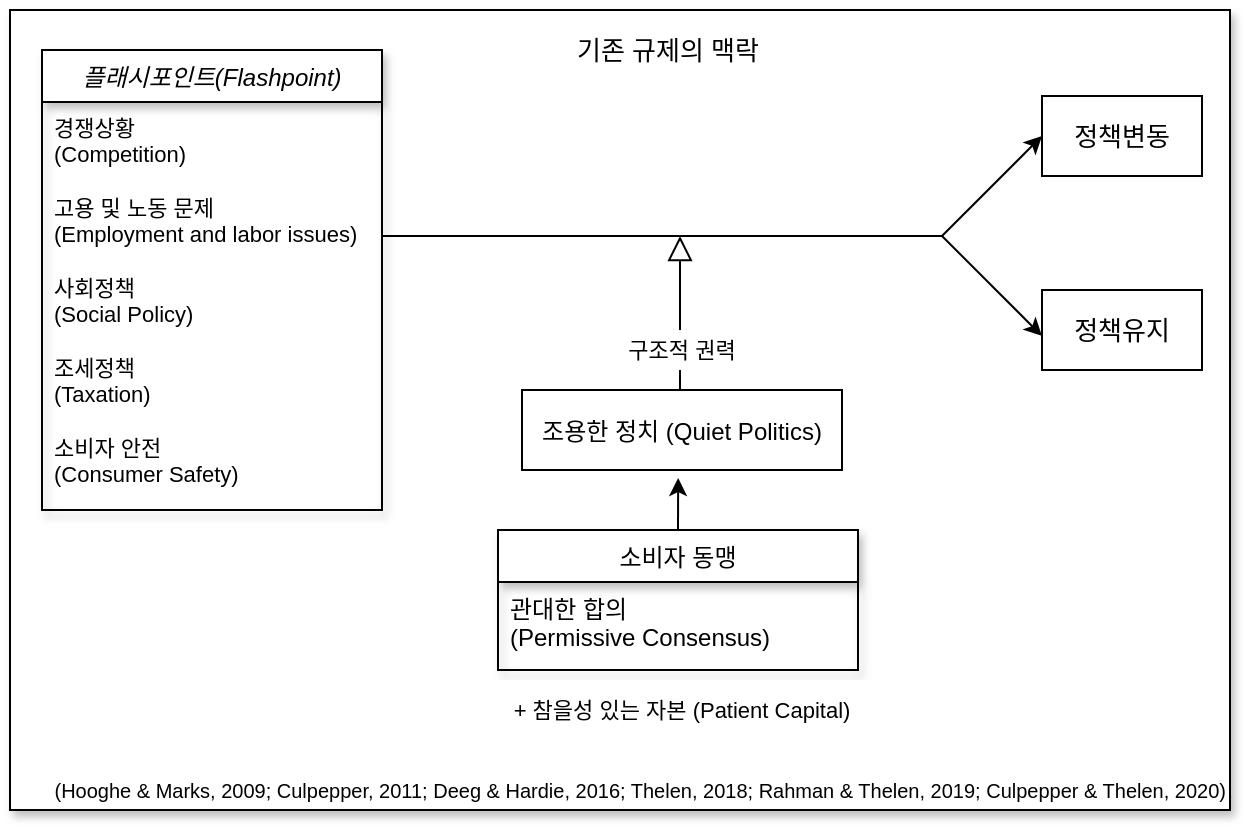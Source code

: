 <mxfile version="15.0.3" type="github">
  <diagram id="C5RBs43oDa-KdzZeNtuy" name="Page-1">
    <mxGraphModel dx="626" dy="870" grid="1" gridSize="10" guides="1" tooltips="1" connect="1" arrows="0" fold="1" page="1" pageScale="1" pageWidth="827" pageHeight="1169" math="0" shadow="0">
      <root>
        <mxCell id="WIyWlLk6GJQsqaUBKTNV-0" />
        <mxCell id="WIyWlLk6GJQsqaUBKTNV-1" parent="WIyWlLk6GJQsqaUBKTNV-0" />
        <mxCell id="w3E9dVgiMMOQhc6MH-Mk-22" value="" style="rounded=0;whiteSpace=wrap;html=1;shadow=1;" parent="WIyWlLk6GJQsqaUBKTNV-1" vertex="1">
          <mxGeometry x="566" y="182" width="120" height="120" as="geometry" />
        </mxCell>
        <mxCell id="w3E9dVgiMMOQhc6MH-Mk-11" value="" style="rounded=0;whiteSpace=wrap;html=1;shadow=1;" parent="WIyWlLk6GJQsqaUBKTNV-1" vertex="1">
          <mxGeometry x="80" y="130" width="610" height="400" as="geometry" />
        </mxCell>
        <mxCell id="zkfFHV4jXpPFQw0GAbJ--0" value="플래시포인트(Flashpoint)" style="swimlane;fontStyle=2;align=center;verticalAlign=top;childLayout=stackLayout;horizontal=1;startSize=26;horizontalStack=0;resizeParent=1;resizeLast=0;collapsible=1;marginBottom=0;rounded=0;shadow=1;strokeWidth=1;" parent="WIyWlLk6GJQsqaUBKTNV-1" vertex="1">
          <mxGeometry x="96" y="150" width="170" height="230" as="geometry">
            <mxRectangle x="230" y="140" width="160" height="26" as="alternateBounds" />
          </mxGeometry>
        </mxCell>
        <mxCell id="zkfFHV4jXpPFQw0GAbJ--3" value="경쟁상황&#xa;(Competition)&#xa;  " style="text;align=left;verticalAlign=top;spacingLeft=4;spacingRight=4;overflow=hidden;rotatable=0;points=[[0,0.5],[1,0.5]];portConstraint=eastwest;rounded=0;shadow=0;html=0;fontSize=11;" parent="zkfFHV4jXpPFQw0GAbJ--0" vertex="1">
          <mxGeometry y="26" width="170" height="40" as="geometry" />
        </mxCell>
        <mxCell id="EzcqmgJS1WTd6N7jMlVd-2" value="고용 및 노동 문제&#xa;(Employment and labor issues) &#xa;&#xa;  " style="text;align=left;verticalAlign=top;spacingLeft=4;spacingRight=4;overflow=hidden;rotatable=0;points=[[0,0.5],[1,0.5]];portConstraint=eastwest;rounded=0;shadow=0;html=0;fontSize=11;" parent="zkfFHV4jXpPFQw0GAbJ--0" vertex="1">
          <mxGeometry y="66" width="170" height="40" as="geometry" />
        </mxCell>
        <mxCell id="EzcqmgJS1WTd6N7jMlVd-3" value="사회정책&#xa;(Social Policy)&#xa;  " style="text;align=left;verticalAlign=top;spacingLeft=4;spacingRight=4;overflow=hidden;rotatable=0;points=[[0,0.5],[1,0.5]];portConstraint=eastwest;rounded=0;shadow=0;html=0;fontSize=11;" parent="zkfFHV4jXpPFQw0GAbJ--0" vertex="1">
          <mxGeometry y="106" width="170" height="40" as="geometry" />
        </mxCell>
        <mxCell id="vy29vKmLj2PnBI8RWHAx-0" value="조세정책&#xa;(Taxation)&#xa;  " style="text;align=left;verticalAlign=top;spacingLeft=4;spacingRight=4;overflow=hidden;rotatable=0;points=[[0,0.5],[1,0.5]];portConstraint=eastwest;rounded=0;shadow=0;html=0;fontSize=11;" parent="zkfFHV4jXpPFQw0GAbJ--0" vertex="1">
          <mxGeometry y="146" width="170" height="40" as="geometry" />
        </mxCell>
        <mxCell id="vy29vKmLj2PnBI8RWHAx-1" value="소비자 안전&#xa;(Consumer Safety)&#xa;  " style="text;align=left;verticalAlign=top;spacingLeft=4;spacingRight=4;overflow=hidden;rotatable=0;points=[[0,0.5],[1,0.5]];portConstraint=eastwest;rounded=0;shadow=0;html=0;fontSize=11;" parent="zkfFHV4jXpPFQw0GAbJ--0" vertex="1">
          <mxGeometry y="186" width="170" height="40" as="geometry" />
        </mxCell>
        <mxCell id="zkfFHV4jXpPFQw0GAbJ--16" value="" style="endArrow=block;endSize=10;endFill=0;shadow=0;strokeWidth=1;rounded=0;edgeStyle=elbowEdgeStyle;elbow=vertical;" parent="WIyWlLk6GJQsqaUBKTNV-1" edge="1">
          <mxGeometry width="160" relative="1" as="geometry">
            <mxPoint x="415" y="320" as="sourcePoint" />
            <mxPoint x="415" y="243" as="targetPoint" />
            <Array as="points">
              <mxPoint x="406" y="260" />
              <mxPoint x="416" y="283" />
              <mxPoint x="536" y="313" />
              <mxPoint x="266" y="327" />
            </Array>
          </mxGeometry>
        </mxCell>
        <mxCell id="zkfFHV4jXpPFQw0GAbJ--26" value="" style="endArrow=none;shadow=0;strokeWidth=1;rounded=0;endFill=0;edgeStyle=elbowEdgeStyle;elbow=vertical;exitX=1;exitY=0.5;exitDx=0;exitDy=0;" parent="WIyWlLk6GJQsqaUBKTNV-1" source="zkfFHV4jXpPFQw0GAbJ--3" edge="1">
          <mxGeometry x="0.5" y="41" relative="1" as="geometry">
            <mxPoint x="316" y="243" as="sourcePoint" />
            <mxPoint x="546" y="243" as="targetPoint" />
            <mxPoint x="-40" y="32" as="offset" />
            <Array as="points">
              <mxPoint x="556" y="243" />
              <mxPoint x="556" y="243" />
              <mxPoint x="356" y="243" />
              <mxPoint x="476" y="233" />
              <mxPoint x="456" y="203" />
              <mxPoint x="406" y="223" />
            </Array>
          </mxGeometry>
        </mxCell>
        <mxCell id="w3E9dVgiMMOQhc6MH-Mk-12" value="기존 규제의 맥락" style="text;html=1;strokeColor=none;fillColor=none;align=center;verticalAlign=middle;whiteSpace=wrap;rounded=0;shadow=1;fontSize=13;" parent="WIyWlLk6GJQsqaUBKTNV-1" vertex="1">
          <mxGeometry x="336" y="140" width="146" height="20" as="geometry" />
        </mxCell>
        <mxCell id="2KdRaOTVSJRUHwjdZnCR-1" value="구조적 권력" style="text;html=1;align=center;verticalAlign=middle;whiteSpace=wrap;rounded=0;fontSize=11;fillColor=#ffffff;" parent="WIyWlLk6GJQsqaUBKTNV-1" vertex="1">
          <mxGeometry x="376" y="290" width="80" height="20" as="geometry" />
        </mxCell>
        <mxCell id="2KdRaOTVSJRUHwjdZnCR-3" value="소비자 동맹" style="swimlane;fontStyle=0;align=center;verticalAlign=top;childLayout=stackLayout;horizontal=1;startSize=26;horizontalStack=0;resizeParent=1;resizeLast=0;collapsible=1;marginBottom=0;rounded=0;shadow=1;strokeWidth=1;" parent="WIyWlLk6GJQsqaUBKTNV-1" vertex="1">
          <mxGeometry x="324" y="390" width="180" height="70" as="geometry">
            <mxRectangle x="340" y="380" width="170" height="26" as="alternateBounds" />
          </mxGeometry>
        </mxCell>
        <mxCell id="2KdRaOTVSJRUHwjdZnCR-4" value="관대한 합의&#xa;(Permissive Consensus)&#xa;" style="text;align=left;verticalAlign=top;spacingLeft=4;spacingRight=4;overflow=hidden;rotatable=0;points=[[0,0.5],[1,0.5]];portConstraint=eastwest;" parent="2KdRaOTVSJRUHwjdZnCR-3" vertex="1">
          <mxGeometry y="26" width="180" height="44" as="geometry" />
        </mxCell>
        <mxCell id="2KdRaOTVSJRUHwjdZnCR-8" value="" style="rounded=0;whiteSpace=wrap;html=1;fontSize=11;fillColor=#ffffff;align=left;verticalAlign=bottom;" parent="WIyWlLk6GJQsqaUBKTNV-1" vertex="1">
          <mxGeometry x="336" y="320" width="160" height="40" as="geometry" />
        </mxCell>
        <mxCell id="2KdRaOTVSJRUHwjdZnCR-6" value="조용한 정치 (Quiet Politics)" style="text;align=center;verticalAlign=middle;spacingLeft=4;spacingRight=4;overflow=hidden;rotatable=0;points=[[0,0.5],[1,0.5]];portConstraint=eastwest;" parent="WIyWlLk6GJQsqaUBKTNV-1" vertex="1">
          <mxGeometry x="336" y="320" width="160" height="40" as="geometry" />
        </mxCell>
        <mxCell id="2KdRaOTVSJRUHwjdZnCR-12" value="" style="endArrow=classic;html=1;fontSize=13;exitX=0.5;exitY=0;exitDx=0;exitDy=0;entryX=0.488;entryY=1.1;entryDx=0;entryDy=0;entryPerimeter=0;" parent="WIyWlLk6GJQsqaUBKTNV-1" edge="1" target="2KdRaOTVSJRUHwjdZnCR-6" source="2KdRaOTVSJRUHwjdZnCR-3">
          <mxGeometry width="50" height="50" relative="1" as="geometry">
            <mxPoint x="385" y="409" as="sourcePoint" />
            <mxPoint x="414" y="380" as="targetPoint" />
          </mxGeometry>
        </mxCell>
        <mxCell id="2KdRaOTVSJRUHwjdZnCR-17" value="정책변동" style="text;html=1;align=center;verticalAlign=middle;whiteSpace=wrap;rounded=0;fontSize=13;strokeColor=#000000;fillColor=#ffffff;" parent="WIyWlLk6GJQsqaUBKTNV-1" vertex="1">
          <mxGeometry x="596" y="173" width="80" height="40" as="geometry" />
        </mxCell>
        <mxCell id="2KdRaOTVSJRUHwjdZnCR-19" value="정책유지" style="text;html=1;align=center;verticalAlign=middle;whiteSpace=wrap;rounded=0;fontSize=13;strokeColor=#000000;fillColor=#ffffff;" parent="WIyWlLk6GJQsqaUBKTNV-1" vertex="1">
          <mxGeometry x="596" y="270" width="80" height="40" as="geometry" />
        </mxCell>
        <mxCell id="2KdRaOTVSJRUHwjdZnCR-20" value="" style="endArrow=classic;html=1;fontSize=13;" parent="WIyWlLk6GJQsqaUBKTNV-1" edge="1">
          <mxGeometry width="50" height="50" relative="1" as="geometry">
            <mxPoint x="546" y="243" as="sourcePoint" />
            <mxPoint x="596" y="193" as="targetPoint" />
          </mxGeometry>
        </mxCell>
        <mxCell id="2KdRaOTVSJRUHwjdZnCR-22" value="" style="endArrow=classic;html=1;fontSize=13;entryX=0;entryY=0.5;entryDx=0;entryDy=0;" parent="WIyWlLk6GJQsqaUBKTNV-1" edge="1">
          <mxGeometry width="50" height="50" relative="1" as="geometry">
            <mxPoint x="546" y="243" as="sourcePoint" />
            <mxPoint x="596" y="293" as="targetPoint" />
          </mxGeometry>
        </mxCell>
        <mxCell id="2KdRaOTVSJRUHwjdZnCR-24" value="(Hooghe &amp;amp; Marks, 2009;&amp;nbsp;Culpepper, 2011; Deeg &amp;amp; Hardie, 2016; Thelen, 2018;&amp;nbsp;Rahman &amp;amp; Thelen, 2019; Culpepper &amp;amp; Thelen, 2020)" style="text;html=1;strokeColor=none;fillColor=none;align=right;verticalAlign=middle;whiteSpace=wrap;rounded=0;fontSize=10;" parent="WIyWlLk6GJQsqaUBKTNV-1" vertex="1">
          <mxGeometry x="80" y="510" width="610" height="20" as="geometry" />
        </mxCell>
        <mxCell id="Yc_zBwllkcv7NRK8wM9s-0" value="&lt;font style=&quot;font-size: 11px&quot;&gt;&lt;span style=&quot;text-align: left&quot;&gt;+ 참을성 있는 자본&amp;nbsp;&lt;/span&gt;&lt;span style=&quot;text-align: left&quot;&gt;(Patient Capital)&lt;/span&gt;&lt;/font&gt;" style="rounded=0;whiteSpace=wrap;html=1;strokeColor=none;" vertex="1" parent="WIyWlLk6GJQsqaUBKTNV-1">
          <mxGeometry x="296" y="465" width="240" height="30" as="geometry" />
        </mxCell>
      </root>
    </mxGraphModel>
  </diagram>
</mxfile>
